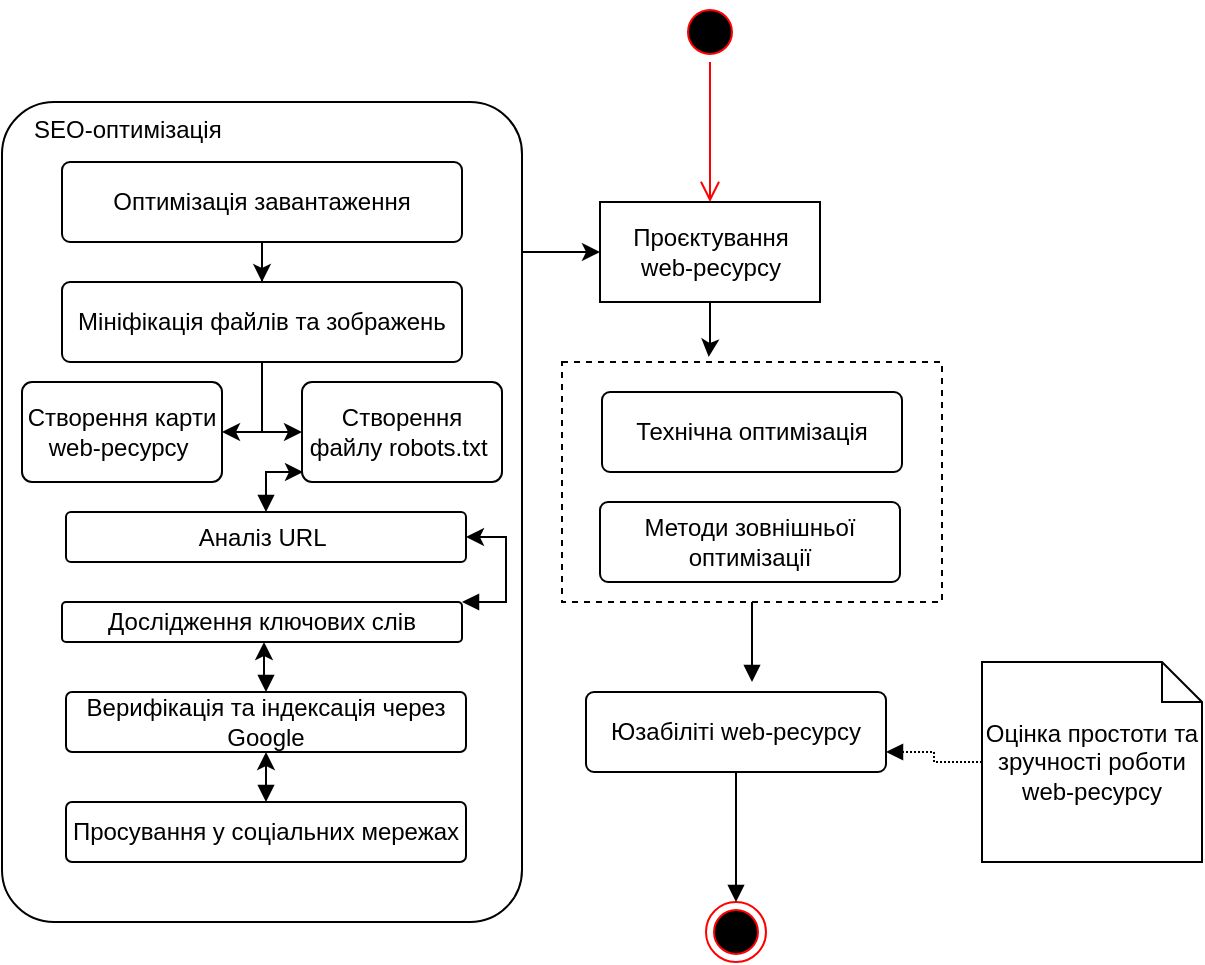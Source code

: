 <mxfile version="15.5.0" type="github">
  <diagram id="rU4xOlaRxYFkicxxYE-a" name="Page-1">
    <mxGraphModel dx="1363" dy="698" grid="1" gridSize="10" guides="1" tooltips="1" connect="1" arrows="1" fold="1" page="1" pageScale="1" pageWidth="827" pageHeight="1169" math="0" shadow="0">
      <root>
        <mxCell id="0" />
        <mxCell id="1" parent="0" />
        <mxCell id="i07ZfwPI9UUrYVMfTWna-1" value="" style="ellipse;html=1;shape=endState;fillColor=#000000;strokeColor=#ff0000;" vertex="1" parent="1">
          <mxGeometry x="412" y="530" width="30" height="30" as="geometry" />
        </mxCell>
        <mxCell id="i07ZfwPI9UUrYVMfTWna-2" value="" style="ellipse;html=1;shape=startState;fillColor=#000000;strokeColor=#ff0000;" vertex="1" parent="1">
          <mxGeometry x="399" y="80" width="30" height="30" as="geometry" />
        </mxCell>
        <mxCell id="i07ZfwPI9UUrYVMfTWna-3" value="" style="edgeStyle=orthogonalEdgeStyle;html=1;verticalAlign=bottom;endArrow=open;endSize=8;strokeColor=#ff0000;rounded=0;" edge="1" source="i07ZfwPI9UUrYVMfTWna-2" parent="1">
          <mxGeometry relative="1" as="geometry">
            <mxPoint x="414" y="180" as="targetPoint" />
          </mxGeometry>
        </mxCell>
        <mxCell id="i07ZfwPI9UUrYVMfTWna-20" style="edgeStyle=orthogonalEdgeStyle;rounded=0;orthogonalLoop=1;jettySize=auto;html=1;entryX=0.386;entryY=-0.021;entryDx=0;entryDy=0;entryPerimeter=0;" edge="1" parent="1" source="i07ZfwPI9UUrYVMfTWna-4" target="i07ZfwPI9UUrYVMfTWna-16">
          <mxGeometry relative="1" as="geometry" />
        </mxCell>
        <mxCell id="i07ZfwPI9UUrYVMfTWna-4" value="Проєктування&lt;br&gt;web-ресурсу" style="html=1;" vertex="1" parent="1">
          <mxGeometry x="359" y="180" width="110" height="50" as="geometry" />
        </mxCell>
        <mxCell id="i07ZfwPI9UUrYVMfTWna-11" style="edgeStyle=orthogonalEdgeStyle;rounded=0;orthogonalLoop=1;jettySize=auto;html=1;entryX=0;entryY=0.5;entryDx=0;entryDy=0;" edge="1" parent="1" source="i07ZfwPI9UUrYVMfTWna-7" target="i07ZfwPI9UUrYVMfTWna-4">
          <mxGeometry relative="1" as="geometry">
            <Array as="points">
              <mxPoint x="340" y="205" />
              <mxPoint x="340" y="205" />
            </Array>
          </mxGeometry>
        </mxCell>
        <mxCell id="i07ZfwPI9UUrYVMfTWna-7" value="" style="rounded=1;arcSize=10;whiteSpace=wrap;html=1;align=center;" vertex="1" parent="1">
          <mxGeometry x="60" y="130" width="260" height="410" as="geometry" />
        </mxCell>
        <mxCell id="i07ZfwPI9UUrYVMfTWna-8" value="SEO-оптимізація" style="text;strokeColor=none;fillColor=none;spacingLeft=4;spacingRight=4;overflow=hidden;rotatable=0;points=[[0,0.5],[1,0.5]];portConstraint=eastwest;fontSize=12;" vertex="1" parent="1">
          <mxGeometry x="70" y="130" width="110" height="20" as="geometry" />
        </mxCell>
        <mxCell id="i07ZfwPI9UUrYVMfTWna-28" style="edgeStyle=orthogonalEdgeStyle;rounded=0;orthogonalLoop=1;jettySize=auto;html=1;" edge="1" parent="1" source="i07ZfwPI9UUrYVMfTWna-9" target="i07ZfwPI9UUrYVMfTWna-12">
          <mxGeometry relative="1" as="geometry" />
        </mxCell>
        <mxCell id="i07ZfwPI9UUrYVMfTWna-9" value="Оптимізація завантаження" style="rounded=1;arcSize=10;whiteSpace=wrap;html=1;align=center;" vertex="1" parent="1">
          <mxGeometry x="90" y="160" width="200" height="40" as="geometry" />
        </mxCell>
        <mxCell id="i07ZfwPI9UUrYVMfTWna-29" style="edgeStyle=orthogonalEdgeStyle;rounded=0;orthogonalLoop=1;jettySize=auto;html=1;entryX=0;entryY=0.5;entryDx=0;entryDy=0;" edge="1" parent="1" source="i07ZfwPI9UUrYVMfTWna-12" target="i07ZfwPI9UUrYVMfTWna-14">
          <mxGeometry relative="1" as="geometry" />
        </mxCell>
        <mxCell id="i07ZfwPI9UUrYVMfTWna-12" value="Мініфікація файлів та зображень" style="rounded=1;arcSize=10;whiteSpace=wrap;html=1;align=center;" vertex="1" parent="1">
          <mxGeometry x="90" y="220" width="200" height="40" as="geometry" />
        </mxCell>
        <mxCell id="i07ZfwPI9UUrYVMfTWna-13" value="Створення карти web-ресурсу&amp;nbsp;" style="rounded=1;arcSize=10;whiteSpace=wrap;html=1;align=center;" vertex="1" parent="1">
          <mxGeometry x="70" y="270" width="100" height="50" as="geometry" />
        </mxCell>
        <mxCell id="i07ZfwPI9UUrYVMfTWna-14" value="Створення файлу robots.txt&amp;nbsp;" style="rounded=1;arcSize=10;whiteSpace=wrap;html=1;align=center;" vertex="1" parent="1">
          <mxGeometry x="210" y="270" width="100" height="50" as="geometry" />
        </mxCell>
        <mxCell id="i07ZfwPI9UUrYVMfTWna-44" style="edgeStyle=orthogonalEdgeStyle;rounded=0;orthogonalLoop=1;jettySize=auto;html=1;startArrow=none;startFill=0;endArrow=block;endFill=1;" edge="1" parent="1" source="i07ZfwPI9UUrYVMfTWna-16">
          <mxGeometry relative="1" as="geometry">
            <mxPoint x="435" y="420" as="targetPoint" />
          </mxGeometry>
        </mxCell>
        <mxCell id="i07ZfwPI9UUrYVMfTWna-16" value="" style="html=1;dashed=1;" vertex="1" parent="1">
          <mxGeometry x="340" y="260" width="190" height="120" as="geometry" />
        </mxCell>
        <mxCell id="i07ZfwPI9UUrYVMfTWna-17" value="Технічна оптимізація" style="rounded=1;arcSize=10;whiteSpace=wrap;html=1;align=center;" vertex="1" parent="1">
          <mxGeometry x="360" y="275" width="150" height="40" as="geometry" />
        </mxCell>
        <mxCell id="i07ZfwPI9UUrYVMfTWna-18" value="Методи зовнішньої оптимізації" style="rounded=1;arcSize=10;whiteSpace=wrap;html=1;align=center;" vertex="1" parent="1">
          <mxGeometry x="359" y="330" width="150" height="40" as="geometry" />
        </mxCell>
        <mxCell id="i07ZfwPI9UUrYVMfTWna-33" value="" style="edgeStyle=orthogonalEdgeStyle;rounded=0;orthogonalLoop=1;jettySize=auto;html=1;startArrow=block;startFill=1;" edge="1" parent="1" source="i07ZfwPI9UUrYVMfTWna-21">
          <mxGeometry relative="1" as="geometry">
            <mxPoint x="210" y="315" as="targetPoint" />
          </mxGeometry>
        </mxCell>
        <mxCell id="i07ZfwPI9UUrYVMfTWna-21" value="Аналіз URL&amp;nbsp;" style="rounded=1;arcSize=10;whiteSpace=wrap;html=1;align=center;" vertex="1" parent="1">
          <mxGeometry x="92" y="335" width="200" height="25" as="geometry" />
        </mxCell>
        <mxCell id="i07ZfwPI9UUrYVMfTWna-37" style="edgeStyle=orthogonalEdgeStyle;rounded=0;orthogonalLoop=1;jettySize=auto;html=1;entryX=1;entryY=0.5;entryDx=0;entryDy=0;startArrow=block;startFill=1;" edge="1" parent="1" source="i07ZfwPI9UUrYVMfTWna-22" target="i07ZfwPI9UUrYVMfTWna-21">
          <mxGeometry relative="1" as="geometry">
            <Array as="points">
              <mxPoint x="312" y="380" />
              <mxPoint x="312" y="348" />
            </Array>
          </mxGeometry>
        </mxCell>
        <mxCell id="i07ZfwPI9UUrYVMfTWna-22" value="Дослідження ключових слів" style="rounded=1;arcSize=10;whiteSpace=wrap;html=1;align=center;" vertex="1" parent="1">
          <mxGeometry x="90" y="380" width="200" height="20" as="geometry" />
        </mxCell>
        <mxCell id="i07ZfwPI9UUrYVMfTWna-38" value="" style="edgeStyle=orthogonalEdgeStyle;rounded=0;orthogonalLoop=1;jettySize=auto;html=1;startArrow=block;startFill=1;exitX=0.5;exitY=0;exitDx=0;exitDy=0;" edge="1" parent="1" source="i07ZfwPI9UUrYVMfTWna-23">
          <mxGeometry relative="1" as="geometry">
            <mxPoint x="193" y="425" as="sourcePoint" />
            <mxPoint x="191" y="400" as="targetPoint" />
            <Array as="points">
              <mxPoint x="192" y="420" />
              <mxPoint x="191" y="420" />
            </Array>
          </mxGeometry>
        </mxCell>
        <mxCell id="i07ZfwPI9UUrYVMfTWna-23" value="Верифікація та індексація через Google" style="rounded=1;arcSize=10;whiteSpace=wrap;html=1;align=center;" vertex="1" parent="1">
          <mxGeometry x="92" y="425" width="200" height="30" as="geometry" />
        </mxCell>
        <mxCell id="i07ZfwPI9UUrYVMfTWna-32" value="" style="edgeStyle=segmentEdgeStyle;endArrow=classic;html=1;rounded=0;" edge="1" parent="1">
          <mxGeometry width="50" height="50" relative="1" as="geometry">
            <mxPoint x="192" y="295" as="sourcePoint" />
            <mxPoint x="170" y="295" as="targetPoint" />
          </mxGeometry>
        </mxCell>
        <mxCell id="i07ZfwPI9UUrYVMfTWna-45" style="edgeStyle=orthogonalEdgeStyle;rounded=0;orthogonalLoop=1;jettySize=auto;html=1;entryX=1;entryY=0.75;entryDx=0;entryDy=0;startArrow=none;startFill=0;endArrow=block;endFill=1;dashed=1;dashPattern=1 1;" edge="1" parent="1" source="i07ZfwPI9UUrYVMfTWna-40" target="i07ZfwPI9UUrYVMfTWna-43">
          <mxGeometry relative="1" as="geometry" />
        </mxCell>
        <mxCell id="i07ZfwPI9UUrYVMfTWna-40" value="Оцінка простоти та зручності роботи web-ресурсу" style="shape=note;size=20;whiteSpace=wrap;html=1;" vertex="1" parent="1">
          <mxGeometry x="550" y="410" width="110" height="100" as="geometry" />
        </mxCell>
        <mxCell id="i07ZfwPI9UUrYVMfTWna-42" style="edgeStyle=orthogonalEdgeStyle;rounded=0;orthogonalLoop=1;jettySize=auto;html=1;entryX=0.5;entryY=1;entryDx=0;entryDy=0;startArrow=block;startFill=1;" edge="1" parent="1" source="i07ZfwPI9UUrYVMfTWna-41" target="i07ZfwPI9UUrYVMfTWna-23">
          <mxGeometry relative="1" as="geometry" />
        </mxCell>
        <mxCell id="i07ZfwPI9UUrYVMfTWna-41" value="Просування у соціальних мережах" style="rounded=1;arcSize=10;whiteSpace=wrap;html=1;align=center;" vertex="1" parent="1">
          <mxGeometry x="92" y="480" width="200" height="30" as="geometry" />
        </mxCell>
        <mxCell id="i07ZfwPI9UUrYVMfTWna-46" style="edgeStyle=orthogonalEdgeStyle;rounded=0;orthogonalLoop=1;jettySize=auto;html=1;entryX=0.5;entryY=0;entryDx=0;entryDy=0;startArrow=none;startFill=0;endArrow=block;endFill=1;" edge="1" parent="1" source="i07ZfwPI9UUrYVMfTWna-43" target="i07ZfwPI9UUrYVMfTWna-1">
          <mxGeometry relative="1" as="geometry" />
        </mxCell>
        <mxCell id="i07ZfwPI9UUrYVMfTWna-43" value="Юзабіліті web-ресурсу" style="rounded=1;arcSize=10;whiteSpace=wrap;html=1;align=center;" vertex="1" parent="1">
          <mxGeometry x="352" y="425" width="150" height="40" as="geometry" />
        </mxCell>
      </root>
    </mxGraphModel>
  </diagram>
</mxfile>

